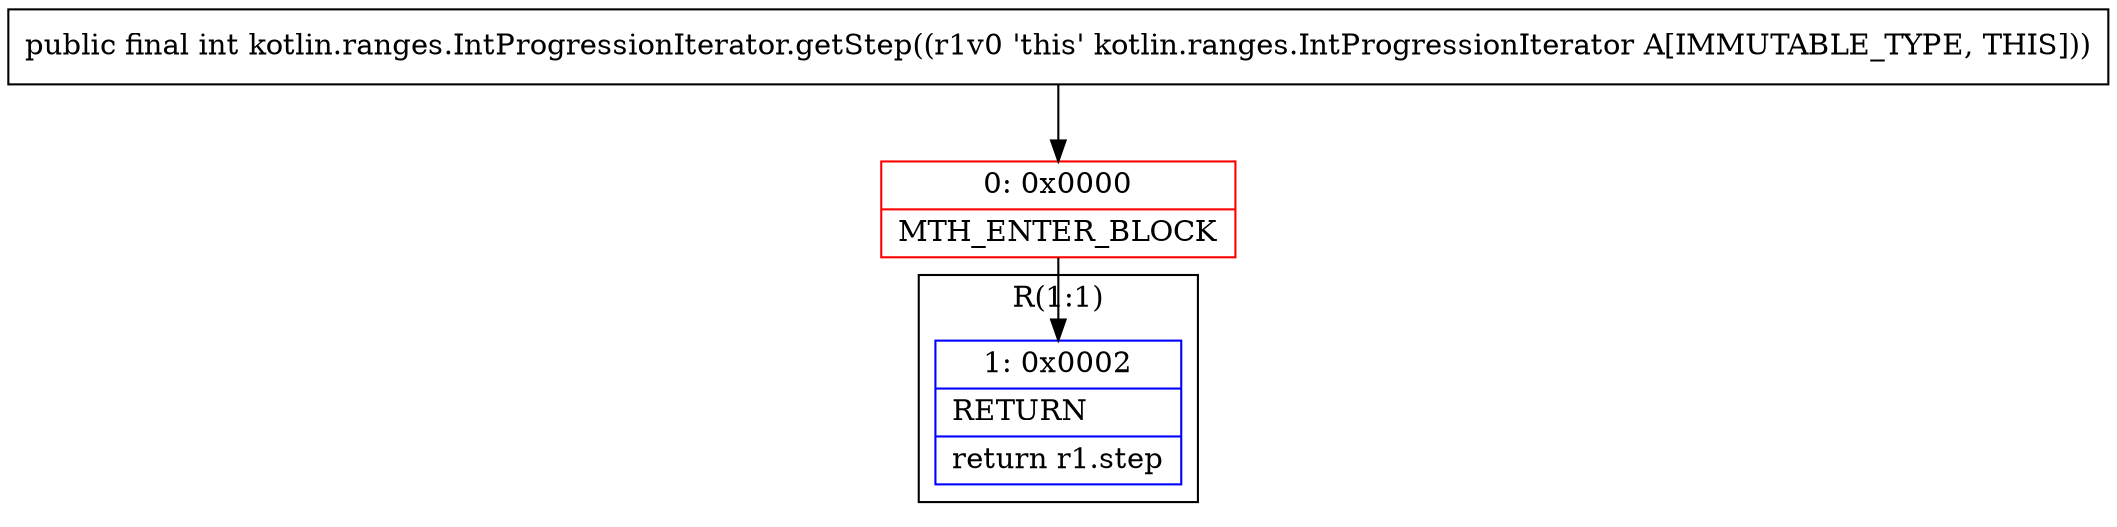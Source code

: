 digraph "CFG forkotlin.ranges.IntProgressionIterator.getStep()I" {
subgraph cluster_Region_682138069 {
label = "R(1:1)";
node [shape=record,color=blue];
Node_1 [shape=record,label="{1\:\ 0x0002|RETURN\l|return r1.step\l}"];
}
Node_0 [shape=record,color=red,label="{0\:\ 0x0000|MTH_ENTER_BLOCK\l}"];
MethodNode[shape=record,label="{public final int kotlin.ranges.IntProgressionIterator.getStep((r1v0 'this' kotlin.ranges.IntProgressionIterator A[IMMUTABLE_TYPE, THIS])) }"];
MethodNode -> Node_0;
Node_0 -> Node_1;
}

